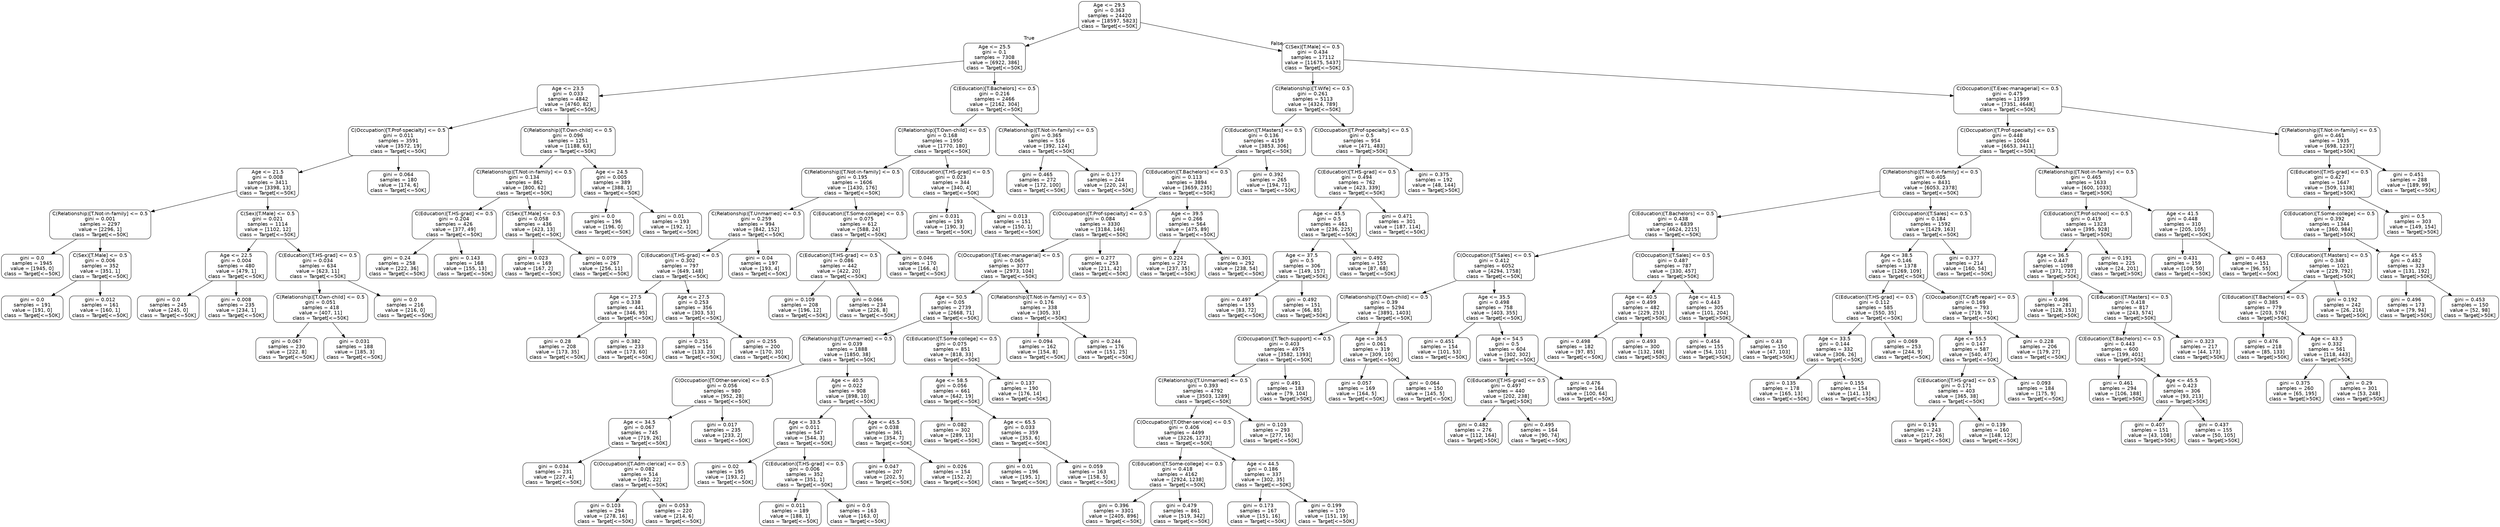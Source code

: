 digraph Tree {
node [shape=box, style="rounded", color="black", fontname=helvetica] ;
edge [fontname=helvetica] ;
0 [label="Age <= 29.5\ngini = 0.363\nsamples = 24420\nvalue = [18597, 5823]\nclass = Target[<=50K]"] ;
1 [label="Age <= 25.5\ngini = 0.1\nsamples = 7308\nvalue = [6922, 386]\nclass = Target[<=50K]"] ;
0 -> 1 [labeldistance=2.5, labelangle=45, headlabel="True"] ;
2 [label="Age <= 23.5\ngini = 0.033\nsamples = 4842\nvalue = [4760, 82]\nclass = Target[<=50K]"] ;
1 -> 2 ;
3 [label="C(Occupation)[T.Prof-specialty] <= 0.5\ngini = 0.011\nsamples = 3591\nvalue = [3572, 19]\nclass = Target[<=50K]"] ;
2 -> 3 ;
4 [label="Age <= 21.5\ngini = 0.008\nsamples = 3411\nvalue = [3398, 13]\nclass = Target[<=50K]"] ;
3 -> 4 ;
5 [label="C(Relationship)[T.Not-in-family] <= 0.5\ngini = 0.001\nsamples = 2297\nvalue = [2296, 1]\nclass = Target[<=50K]"] ;
4 -> 5 ;
6 [label="gini = 0.0\nsamples = 1945\nvalue = [1945, 0]\nclass = Target[<=50K]"] ;
5 -> 6 ;
7 [label="C(Sex)[T.Male] <= 0.5\ngini = 0.006\nsamples = 352\nvalue = [351, 1]\nclass = Target[<=50K]"] ;
5 -> 7 ;
8 [label="gini = 0.0\nsamples = 191\nvalue = [191, 0]\nclass = Target[<=50K]"] ;
7 -> 8 ;
9 [label="gini = 0.012\nsamples = 161\nvalue = [160, 1]\nclass = Target[<=50K]"] ;
7 -> 9 ;
10 [label="C(Sex)[T.Male] <= 0.5\ngini = 0.021\nsamples = 1114\nvalue = [1102, 12]\nclass = Target[<=50K]"] ;
4 -> 10 ;
11 [label="Age <= 22.5\ngini = 0.004\nsamples = 480\nvalue = [479, 1]\nclass = Target[<=50K]"] ;
10 -> 11 ;
12 [label="gini = 0.0\nsamples = 245\nvalue = [245, 0]\nclass = Target[<=50K]"] ;
11 -> 12 ;
13 [label="gini = 0.008\nsamples = 235\nvalue = [234, 1]\nclass = Target[<=50K]"] ;
11 -> 13 ;
14 [label="C(Education)[T.HS-grad] <= 0.5\ngini = 0.034\nsamples = 634\nvalue = [623, 11]\nclass = Target[<=50K]"] ;
10 -> 14 ;
15 [label="C(Relationship)[T.Own-child] <= 0.5\ngini = 0.051\nsamples = 418\nvalue = [407, 11]\nclass = Target[<=50K]"] ;
14 -> 15 ;
16 [label="gini = 0.067\nsamples = 230\nvalue = [222, 8]\nclass = Target[<=50K]"] ;
15 -> 16 ;
17 [label="gini = 0.031\nsamples = 188\nvalue = [185, 3]\nclass = Target[<=50K]"] ;
15 -> 17 ;
18 [label="gini = 0.0\nsamples = 216\nvalue = [216, 0]\nclass = Target[<=50K]"] ;
14 -> 18 ;
19 [label="gini = 0.064\nsamples = 180\nvalue = [174, 6]\nclass = Target[<=50K]"] ;
3 -> 19 ;
20 [label="C(Relationship)[T.Own-child] <= 0.5\ngini = 0.096\nsamples = 1251\nvalue = [1188, 63]\nclass = Target[<=50K]"] ;
2 -> 20 ;
21 [label="C(Relationship)[T.Not-in-family] <= 0.5\ngini = 0.134\nsamples = 862\nvalue = [800, 62]\nclass = Target[<=50K]"] ;
20 -> 21 ;
22 [label="C(Education)[T.HS-grad] <= 0.5\ngini = 0.204\nsamples = 426\nvalue = [377, 49]\nclass = Target[<=50K]"] ;
21 -> 22 ;
23 [label="gini = 0.24\nsamples = 258\nvalue = [222, 36]\nclass = Target[<=50K]"] ;
22 -> 23 ;
24 [label="gini = 0.143\nsamples = 168\nvalue = [155, 13]\nclass = Target[<=50K]"] ;
22 -> 24 ;
25 [label="C(Sex)[T.Male] <= 0.5\ngini = 0.058\nsamples = 436\nvalue = [423, 13]\nclass = Target[<=50K]"] ;
21 -> 25 ;
26 [label="gini = 0.023\nsamples = 169\nvalue = [167, 2]\nclass = Target[<=50K]"] ;
25 -> 26 ;
27 [label="gini = 0.079\nsamples = 267\nvalue = [256, 11]\nclass = Target[<=50K]"] ;
25 -> 27 ;
28 [label="Age <= 24.5\ngini = 0.005\nsamples = 389\nvalue = [388, 1]\nclass = Target[<=50K]"] ;
20 -> 28 ;
29 [label="gini = 0.0\nsamples = 196\nvalue = [196, 0]\nclass = Target[<=50K]"] ;
28 -> 29 ;
30 [label="gini = 0.01\nsamples = 193\nvalue = [192, 1]\nclass = Target[<=50K]"] ;
28 -> 30 ;
31 [label="C(Education)[T.Bachelors] <= 0.5\ngini = 0.216\nsamples = 2466\nvalue = [2162, 304]\nclass = Target[<=50K]"] ;
1 -> 31 ;
32 [label="C(Relationship)[T.Own-child] <= 0.5\ngini = 0.168\nsamples = 1950\nvalue = [1770, 180]\nclass = Target[<=50K]"] ;
31 -> 32 ;
33 [label="C(Relationship)[T.Not-in-family] <= 0.5\ngini = 0.195\nsamples = 1606\nvalue = [1430, 176]\nclass = Target[<=50K]"] ;
32 -> 33 ;
34 [label="C(Relationship)[T.Unmarried] <= 0.5\ngini = 0.259\nsamples = 994\nvalue = [842, 152]\nclass = Target[<=50K]"] ;
33 -> 34 ;
35 [label="C(Education)[T.HS-grad] <= 0.5\ngini = 0.302\nsamples = 797\nvalue = [649, 148]\nclass = Target[<=50K]"] ;
34 -> 35 ;
36 [label="Age <= 27.5\ngini = 0.338\nsamples = 441\nvalue = [346, 95]\nclass = Target[<=50K]"] ;
35 -> 36 ;
37 [label="gini = 0.28\nsamples = 208\nvalue = [173, 35]\nclass = Target[<=50K]"] ;
36 -> 37 ;
38 [label="gini = 0.382\nsamples = 233\nvalue = [173, 60]\nclass = Target[<=50K]"] ;
36 -> 38 ;
39 [label="Age <= 27.5\ngini = 0.253\nsamples = 356\nvalue = [303, 53]\nclass = Target[<=50K]"] ;
35 -> 39 ;
40 [label="gini = 0.251\nsamples = 156\nvalue = [133, 23]\nclass = Target[<=50K]"] ;
39 -> 40 ;
41 [label="gini = 0.255\nsamples = 200\nvalue = [170, 30]\nclass = Target[<=50K]"] ;
39 -> 41 ;
42 [label="gini = 0.04\nsamples = 197\nvalue = [193, 4]\nclass = Target[<=50K]"] ;
34 -> 42 ;
43 [label="C(Education)[T.Some-college] <= 0.5\ngini = 0.075\nsamples = 612\nvalue = [588, 24]\nclass = Target[<=50K]"] ;
33 -> 43 ;
44 [label="C(Education)[T.HS-grad] <= 0.5\ngini = 0.086\nsamples = 442\nvalue = [422, 20]\nclass = Target[<=50K]"] ;
43 -> 44 ;
45 [label="gini = 0.109\nsamples = 208\nvalue = [196, 12]\nclass = Target[<=50K]"] ;
44 -> 45 ;
46 [label="gini = 0.066\nsamples = 234\nvalue = [226, 8]\nclass = Target[<=50K]"] ;
44 -> 46 ;
47 [label="gini = 0.046\nsamples = 170\nvalue = [166, 4]\nclass = Target[<=50K]"] ;
43 -> 47 ;
48 [label="C(Education)[T.HS-grad] <= 0.5\ngini = 0.023\nsamples = 344\nvalue = [340, 4]\nclass = Target[<=50K]"] ;
32 -> 48 ;
49 [label="gini = 0.031\nsamples = 193\nvalue = [190, 3]\nclass = Target[<=50K]"] ;
48 -> 49 ;
50 [label="gini = 0.013\nsamples = 151\nvalue = [150, 1]\nclass = Target[<=50K]"] ;
48 -> 50 ;
51 [label="C(Relationship)[T.Not-in-family] <= 0.5\ngini = 0.365\nsamples = 516\nvalue = [392, 124]\nclass = Target[<=50K]"] ;
31 -> 51 ;
52 [label="gini = 0.465\nsamples = 272\nvalue = [172, 100]\nclass = Target[<=50K]"] ;
51 -> 52 ;
53 [label="gini = 0.177\nsamples = 244\nvalue = [220, 24]\nclass = Target[<=50K]"] ;
51 -> 53 ;
54 [label="C(Sex)[T.Male] <= 0.5\ngini = 0.434\nsamples = 17112\nvalue = [11675, 5437]\nclass = Target[<=50K]"] ;
0 -> 54 [labeldistance=2.5, labelangle=-45, headlabel="False"] ;
55 [label="C(Relationship)[T.Wife] <= 0.5\ngini = 0.261\nsamples = 5113\nvalue = [4324, 789]\nclass = Target[<=50K]"] ;
54 -> 55 ;
56 [label="C(Education)[T.Masters] <= 0.5\ngini = 0.136\nsamples = 4159\nvalue = [3853, 306]\nclass = Target[<=50K]"] ;
55 -> 56 ;
57 [label="C(Education)[T.Bachelors] <= 0.5\ngini = 0.113\nsamples = 3894\nvalue = [3659, 235]\nclass = Target[<=50K]"] ;
56 -> 57 ;
58 [label="C(Occupation)[T.Prof-specialty] <= 0.5\ngini = 0.084\nsamples = 3330\nvalue = [3184, 146]\nclass = Target[<=50K]"] ;
57 -> 58 ;
59 [label="C(Occupation)[T.Exec-managerial] <= 0.5\ngini = 0.065\nsamples = 3077\nvalue = [2973, 104]\nclass = Target[<=50K]"] ;
58 -> 59 ;
60 [label="Age <= 50.5\ngini = 0.05\nsamples = 2739\nvalue = [2668, 71]\nclass = Target[<=50K]"] ;
59 -> 60 ;
61 [label="C(Relationship)[T.Unmarried] <= 0.5\ngini = 0.039\nsamples = 1888\nvalue = [1850, 38]\nclass = Target[<=50K]"] ;
60 -> 61 ;
62 [label="C(Occupation)[T.Other-service] <= 0.5\ngini = 0.056\nsamples = 980\nvalue = [952, 28]\nclass = Target[<=50K]"] ;
61 -> 62 ;
63 [label="Age <= 34.5\ngini = 0.067\nsamples = 745\nvalue = [719, 26]\nclass = Target[<=50K]"] ;
62 -> 63 ;
64 [label="gini = 0.034\nsamples = 231\nvalue = [227, 4]\nclass = Target[<=50K]"] ;
63 -> 64 ;
65 [label="C(Occupation)[T.Adm-clerical] <= 0.5\ngini = 0.082\nsamples = 514\nvalue = [492, 22]\nclass = Target[<=50K]"] ;
63 -> 65 ;
66 [label="gini = 0.103\nsamples = 294\nvalue = [278, 16]\nclass = Target[<=50K]"] ;
65 -> 66 ;
67 [label="gini = 0.053\nsamples = 220\nvalue = [214, 6]\nclass = Target[<=50K]"] ;
65 -> 67 ;
68 [label="gini = 0.017\nsamples = 235\nvalue = [233, 2]\nclass = Target[<=50K]"] ;
62 -> 68 ;
69 [label="Age <= 40.5\ngini = 0.022\nsamples = 908\nvalue = [898, 10]\nclass = Target[<=50K]"] ;
61 -> 69 ;
70 [label="Age <= 33.5\ngini = 0.011\nsamples = 547\nvalue = [544, 3]\nclass = Target[<=50K]"] ;
69 -> 70 ;
71 [label="gini = 0.02\nsamples = 195\nvalue = [193, 2]\nclass = Target[<=50K]"] ;
70 -> 71 ;
72 [label="C(Education)[T.HS-grad] <= 0.5\ngini = 0.006\nsamples = 352\nvalue = [351, 1]\nclass = Target[<=50K]"] ;
70 -> 72 ;
73 [label="gini = 0.011\nsamples = 189\nvalue = [188, 1]\nclass = Target[<=50K]"] ;
72 -> 73 ;
74 [label="gini = 0.0\nsamples = 163\nvalue = [163, 0]\nclass = Target[<=50K]"] ;
72 -> 74 ;
75 [label="Age <= 45.5\ngini = 0.038\nsamples = 361\nvalue = [354, 7]\nclass = Target[<=50K]"] ;
69 -> 75 ;
76 [label="gini = 0.047\nsamples = 207\nvalue = [202, 5]\nclass = Target[<=50K]"] ;
75 -> 76 ;
77 [label="gini = 0.026\nsamples = 154\nvalue = [152, 2]\nclass = Target[<=50K]"] ;
75 -> 77 ;
78 [label="C(Education)[T.Some-college] <= 0.5\ngini = 0.075\nsamples = 851\nvalue = [818, 33]\nclass = Target[<=50K]"] ;
60 -> 78 ;
79 [label="Age <= 58.5\ngini = 0.056\nsamples = 661\nvalue = [642, 19]\nclass = Target[<=50K]"] ;
78 -> 79 ;
80 [label="gini = 0.082\nsamples = 302\nvalue = [289, 13]\nclass = Target[<=50K]"] ;
79 -> 80 ;
81 [label="Age <= 65.5\ngini = 0.033\nsamples = 359\nvalue = [353, 6]\nclass = Target[<=50K]"] ;
79 -> 81 ;
82 [label="gini = 0.01\nsamples = 196\nvalue = [195, 1]\nclass = Target[<=50K]"] ;
81 -> 82 ;
83 [label="gini = 0.059\nsamples = 163\nvalue = [158, 5]\nclass = Target[<=50K]"] ;
81 -> 83 ;
84 [label="gini = 0.137\nsamples = 190\nvalue = [176, 14]\nclass = Target[<=50K]"] ;
78 -> 84 ;
85 [label="C(Relationship)[T.Not-in-family] <= 0.5\ngini = 0.176\nsamples = 338\nvalue = [305, 33]\nclass = Target[<=50K]"] ;
59 -> 85 ;
86 [label="gini = 0.094\nsamples = 162\nvalue = [154, 8]\nclass = Target[<=50K]"] ;
85 -> 86 ;
87 [label="gini = 0.244\nsamples = 176\nvalue = [151, 25]\nclass = Target[<=50K]"] ;
85 -> 87 ;
88 [label="gini = 0.277\nsamples = 253\nvalue = [211, 42]\nclass = Target[<=50K]"] ;
58 -> 88 ;
89 [label="Age <= 39.5\ngini = 0.266\nsamples = 564\nvalue = [475, 89]\nclass = Target[<=50K]"] ;
57 -> 89 ;
90 [label="gini = 0.224\nsamples = 272\nvalue = [237, 35]\nclass = Target[<=50K]"] ;
89 -> 90 ;
91 [label="gini = 0.301\nsamples = 292\nvalue = [238, 54]\nclass = Target[<=50K]"] ;
89 -> 91 ;
92 [label="gini = 0.392\nsamples = 265\nvalue = [194, 71]\nclass = Target[<=50K]"] ;
56 -> 92 ;
93 [label="C(Occupation)[T.Prof-specialty] <= 0.5\ngini = 0.5\nsamples = 954\nvalue = [471, 483]\nclass = Target[>50K]"] ;
55 -> 93 ;
94 [label="C(Education)[T.HS-grad] <= 0.5\ngini = 0.494\nsamples = 762\nvalue = [423, 339]\nclass = Target[<=50K]"] ;
93 -> 94 ;
95 [label="Age <= 45.5\ngini = 0.5\nsamples = 461\nvalue = [236, 225]\nclass = Target[<=50K]"] ;
94 -> 95 ;
96 [label="Age <= 37.5\ngini = 0.5\nsamples = 306\nvalue = [149, 157]\nclass = Target[>50K]"] ;
95 -> 96 ;
97 [label="gini = 0.497\nsamples = 155\nvalue = [83, 72]\nclass = Target[<=50K]"] ;
96 -> 97 ;
98 [label="gini = 0.492\nsamples = 151\nvalue = [66, 85]\nclass = Target[>50K]"] ;
96 -> 98 ;
99 [label="gini = 0.492\nsamples = 155\nvalue = [87, 68]\nclass = Target[<=50K]"] ;
95 -> 99 ;
100 [label="gini = 0.471\nsamples = 301\nvalue = [187, 114]\nclass = Target[<=50K]"] ;
94 -> 100 ;
101 [label="gini = 0.375\nsamples = 192\nvalue = [48, 144]\nclass = Target[>50K]"] ;
93 -> 101 ;
102 [label="C(Occupation)[T.Exec-managerial] <= 0.5\ngini = 0.475\nsamples = 11999\nvalue = [7351, 4648]\nclass = Target[<=50K]"] ;
54 -> 102 ;
103 [label="C(Occupation)[T.Prof-specialty] <= 0.5\ngini = 0.448\nsamples = 10064\nvalue = [6653, 3411]\nclass = Target[<=50K]"] ;
102 -> 103 ;
104 [label="C(Relationship)[T.Not-in-family] <= 0.5\ngini = 0.405\nsamples = 8431\nvalue = [6053, 2378]\nclass = Target[<=50K]"] ;
103 -> 104 ;
105 [label="C(Education)[T.Bachelors] <= 0.5\ngini = 0.438\nsamples = 6839\nvalue = [4624, 2215]\nclass = Target[<=50K]"] ;
104 -> 105 ;
106 [label="C(Occupation)[T.Sales] <= 0.5\ngini = 0.412\nsamples = 6052\nvalue = [4294, 1758]\nclass = Target[<=50K]"] ;
105 -> 106 ;
107 [label="C(Relationship)[T.Own-child] <= 0.5\ngini = 0.39\nsamples = 5294\nvalue = [3891, 1403]\nclass = Target[<=50K]"] ;
106 -> 107 ;
108 [label="C(Occupation)[T.Tech-support] <= 0.5\ngini = 0.403\nsamples = 4975\nvalue = [3582, 1393]\nclass = Target[<=50K]"] ;
107 -> 108 ;
109 [label="C(Relationship)[T.Unmarried] <= 0.5\ngini = 0.393\nsamples = 4792\nvalue = [3503, 1289]\nclass = Target[<=50K]"] ;
108 -> 109 ;
110 [label="C(Occupation)[T.Other-service] <= 0.5\ngini = 0.406\nsamples = 4499\nvalue = [3226, 1273]\nclass = Target[<=50K]"] ;
109 -> 110 ;
111 [label="C(Education)[T.Some-college] <= 0.5\ngini = 0.418\nsamples = 4162\nvalue = [2924, 1238]\nclass = Target[<=50K]"] ;
110 -> 111 ;
112 [label="gini = 0.396\nsamples = 3301\nvalue = [2405, 896]\nclass = Target[<=50K]"] ;
111 -> 112 ;
113 [label="gini = 0.479\nsamples = 861\nvalue = [519, 342]\nclass = Target[<=50K]"] ;
111 -> 113 ;
114 [label="Age <= 44.5\ngini = 0.186\nsamples = 337\nvalue = [302, 35]\nclass = Target[<=50K]"] ;
110 -> 114 ;
115 [label="gini = 0.173\nsamples = 167\nvalue = [151, 16]\nclass = Target[<=50K]"] ;
114 -> 115 ;
116 [label="gini = 0.199\nsamples = 170\nvalue = [151, 19]\nclass = Target[<=50K]"] ;
114 -> 116 ;
117 [label="gini = 0.103\nsamples = 293\nvalue = [277, 16]\nclass = Target[<=50K]"] ;
109 -> 117 ;
118 [label="gini = 0.491\nsamples = 183\nvalue = [79, 104]\nclass = Target[>50K]"] ;
108 -> 118 ;
119 [label="Age <= 36.5\ngini = 0.061\nsamples = 319\nvalue = [309, 10]\nclass = Target[<=50K]"] ;
107 -> 119 ;
120 [label="gini = 0.057\nsamples = 169\nvalue = [164, 5]\nclass = Target[<=50K]"] ;
119 -> 120 ;
121 [label="gini = 0.064\nsamples = 150\nvalue = [145, 5]\nclass = Target[<=50K]"] ;
119 -> 121 ;
122 [label="Age <= 35.5\ngini = 0.498\nsamples = 758\nvalue = [403, 355]\nclass = Target[<=50K]"] ;
106 -> 122 ;
123 [label="gini = 0.451\nsamples = 154\nvalue = [101, 53]\nclass = Target[<=50K]"] ;
122 -> 123 ;
124 [label="Age <= 54.5\ngini = 0.5\nsamples = 604\nvalue = [302, 302]\nclass = Target[<=50K]"] ;
122 -> 124 ;
125 [label="C(Education)[T.HS-grad] <= 0.5\ngini = 0.497\nsamples = 440\nvalue = [202, 238]\nclass = Target[>50K]"] ;
124 -> 125 ;
126 [label="gini = 0.482\nsamples = 276\nvalue = [112, 164]\nclass = Target[>50K]"] ;
125 -> 126 ;
127 [label="gini = 0.495\nsamples = 164\nvalue = [90, 74]\nclass = Target[<=50K]"] ;
125 -> 127 ;
128 [label="gini = 0.476\nsamples = 164\nvalue = [100, 64]\nclass = Target[<=50K]"] ;
124 -> 128 ;
129 [label="C(Occupation)[T.Sales] <= 0.5\ngini = 0.487\nsamples = 787\nvalue = [330, 457]\nclass = Target[>50K]"] ;
105 -> 129 ;
130 [label="Age <= 40.5\ngini = 0.499\nsamples = 482\nvalue = [229, 253]\nclass = Target[>50K]"] ;
129 -> 130 ;
131 [label="gini = 0.498\nsamples = 182\nvalue = [97, 85]\nclass = Target[<=50K]"] ;
130 -> 131 ;
132 [label="gini = 0.493\nsamples = 300\nvalue = [132, 168]\nclass = Target[>50K]"] ;
130 -> 132 ;
133 [label="Age <= 41.5\ngini = 0.443\nsamples = 305\nvalue = [101, 204]\nclass = Target[>50K]"] ;
129 -> 133 ;
134 [label="gini = 0.454\nsamples = 155\nvalue = [54, 101]\nclass = Target[>50K]"] ;
133 -> 134 ;
135 [label="gini = 0.43\nsamples = 150\nvalue = [47, 103]\nclass = Target[>50K]"] ;
133 -> 135 ;
136 [label="C(Occupation)[T.Sales] <= 0.5\ngini = 0.184\nsamples = 1592\nvalue = [1429, 163]\nclass = Target[<=50K]"] ;
104 -> 136 ;
137 [label="Age <= 38.5\ngini = 0.146\nsamples = 1378\nvalue = [1269, 109]\nclass = Target[<=50K]"] ;
136 -> 137 ;
138 [label="C(Education)[T.HS-grad] <= 0.5\ngini = 0.112\nsamples = 585\nvalue = [550, 35]\nclass = Target[<=50K]"] ;
137 -> 138 ;
139 [label="Age <= 33.5\ngini = 0.144\nsamples = 332\nvalue = [306, 26]\nclass = Target[<=50K]"] ;
138 -> 139 ;
140 [label="gini = 0.135\nsamples = 178\nvalue = [165, 13]\nclass = Target[<=50K]"] ;
139 -> 140 ;
141 [label="gini = 0.155\nsamples = 154\nvalue = [141, 13]\nclass = Target[<=50K]"] ;
139 -> 141 ;
142 [label="gini = 0.069\nsamples = 253\nvalue = [244, 9]\nclass = Target[<=50K]"] ;
138 -> 142 ;
143 [label="C(Occupation)[T.Craft-repair] <= 0.5\ngini = 0.169\nsamples = 793\nvalue = [719, 74]\nclass = Target[<=50K]"] ;
137 -> 143 ;
144 [label="Age <= 55.5\ngini = 0.147\nsamples = 587\nvalue = [540, 47]\nclass = Target[<=50K]"] ;
143 -> 144 ;
145 [label="C(Education)[T.HS-grad] <= 0.5\ngini = 0.171\nsamples = 403\nvalue = [365, 38]\nclass = Target[<=50K]"] ;
144 -> 145 ;
146 [label="gini = 0.191\nsamples = 243\nvalue = [217, 26]\nclass = Target[<=50K]"] ;
145 -> 146 ;
147 [label="gini = 0.139\nsamples = 160\nvalue = [148, 12]\nclass = Target[<=50K]"] ;
145 -> 147 ;
148 [label="gini = 0.093\nsamples = 184\nvalue = [175, 9]\nclass = Target[<=50K]"] ;
144 -> 148 ;
149 [label="gini = 0.228\nsamples = 206\nvalue = [179, 27]\nclass = Target[<=50K]"] ;
143 -> 149 ;
150 [label="gini = 0.377\nsamples = 214\nvalue = [160, 54]\nclass = Target[<=50K]"] ;
136 -> 150 ;
151 [label="C(Relationship)[T.Not-in-family] <= 0.5\ngini = 0.465\nsamples = 1633\nvalue = [600, 1033]\nclass = Target[>50K]"] ;
103 -> 151 ;
152 [label="C(Education)[T.Prof-school] <= 0.5\ngini = 0.419\nsamples = 1323\nvalue = [395, 928]\nclass = Target[>50K]"] ;
151 -> 152 ;
153 [label="Age <= 36.5\ngini = 0.447\nsamples = 1098\nvalue = [371, 727]\nclass = Target[>50K]"] ;
152 -> 153 ;
154 [label="gini = 0.496\nsamples = 281\nvalue = [128, 153]\nclass = Target[>50K]"] ;
153 -> 154 ;
155 [label="C(Education)[T.Masters] <= 0.5\ngini = 0.418\nsamples = 817\nvalue = [243, 574]\nclass = Target[>50K]"] ;
153 -> 155 ;
156 [label="C(Education)[T.Bachelors] <= 0.5\ngini = 0.443\nsamples = 600\nvalue = [199, 401]\nclass = Target[>50K]"] ;
155 -> 156 ;
157 [label="gini = 0.461\nsamples = 294\nvalue = [106, 188]\nclass = Target[>50K]"] ;
156 -> 157 ;
158 [label="Age <= 45.5\ngini = 0.423\nsamples = 306\nvalue = [93, 213]\nclass = Target[>50K]"] ;
156 -> 158 ;
159 [label="gini = 0.407\nsamples = 151\nvalue = [43, 108]\nclass = Target[>50K]"] ;
158 -> 159 ;
160 [label="gini = 0.437\nsamples = 155\nvalue = [50, 105]\nclass = Target[>50K]"] ;
158 -> 160 ;
161 [label="gini = 0.323\nsamples = 217\nvalue = [44, 173]\nclass = Target[>50K]"] ;
155 -> 161 ;
162 [label="gini = 0.191\nsamples = 225\nvalue = [24, 201]\nclass = Target[>50K]"] ;
152 -> 162 ;
163 [label="Age <= 41.5\ngini = 0.448\nsamples = 310\nvalue = [205, 105]\nclass = Target[<=50K]"] ;
151 -> 163 ;
164 [label="gini = 0.431\nsamples = 159\nvalue = [109, 50]\nclass = Target[<=50K]"] ;
163 -> 164 ;
165 [label="gini = 0.463\nsamples = 151\nvalue = [96, 55]\nclass = Target[<=50K]"] ;
163 -> 165 ;
166 [label="C(Relationship)[T.Not-in-family] <= 0.5\ngini = 0.461\nsamples = 1935\nvalue = [698, 1237]\nclass = Target[>50K]"] ;
102 -> 166 ;
167 [label="C(Education)[T.HS-grad] <= 0.5\ngini = 0.427\nsamples = 1647\nvalue = [509, 1138]\nclass = Target[>50K]"] ;
166 -> 167 ;
168 [label="C(Education)[T.Some-college] <= 0.5\ngini = 0.392\nsamples = 1344\nvalue = [360, 984]\nclass = Target[>50K]"] ;
167 -> 168 ;
169 [label="C(Education)[T.Masters] <= 0.5\ngini = 0.348\nsamples = 1021\nvalue = [229, 792]\nclass = Target[>50K]"] ;
168 -> 169 ;
170 [label="C(Education)[T.Bachelors] <= 0.5\ngini = 0.385\nsamples = 779\nvalue = [203, 576]\nclass = Target[>50K]"] ;
169 -> 170 ;
171 [label="gini = 0.476\nsamples = 218\nvalue = [85, 133]\nclass = Target[>50K]"] ;
170 -> 171 ;
172 [label="Age <= 43.5\ngini = 0.332\nsamples = 561\nvalue = [118, 443]\nclass = Target[>50K]"] ;
170 -> 172 ;
173 [label="gini = 0.375\nsamples = 260\nvalue = [65, 195]\nclass = Target[>50K]"] ;
172 -> 173 ;
174 [label="gini = 0.29\nsamples = 301\nvalue = [53, 248]\nclass = Target[>50K]"] ;
172 -> 174 ;
175 [label="gini = 0.192\nsamples = 242\nvalue = [26, 216]\nclass = Target[>50K]"] ;
169 -> 175 ;
176 [label="Age <= 45.5\ngini = 0.482\nsamples = 323\nvalue = [131, 192]\nclass = Target[>50K]"] ;
168 -> 176 ;
177 [label="gini = 0.496\nsamples = 173\nvalue = [79, 94]\nclass = Target[>50K]"] ;
176 -> 177 ;
178 [label="gini = 0.453\nsamples = 150\nvalue = [52, 98]\nclass = Target[>50K]"] ;
176 -> 178 ;
179 [label="gini = 0.5\nsamples = 303\nvalue = [149, 154]\nclass = Target[>50K]"] ;
167 -> 179 ;
180 [label="gini = 0.451\nsamples = 288\nvalue = [189, 99]\nclass = Target[<=50K]"] ;
166 -> 180 ;
}